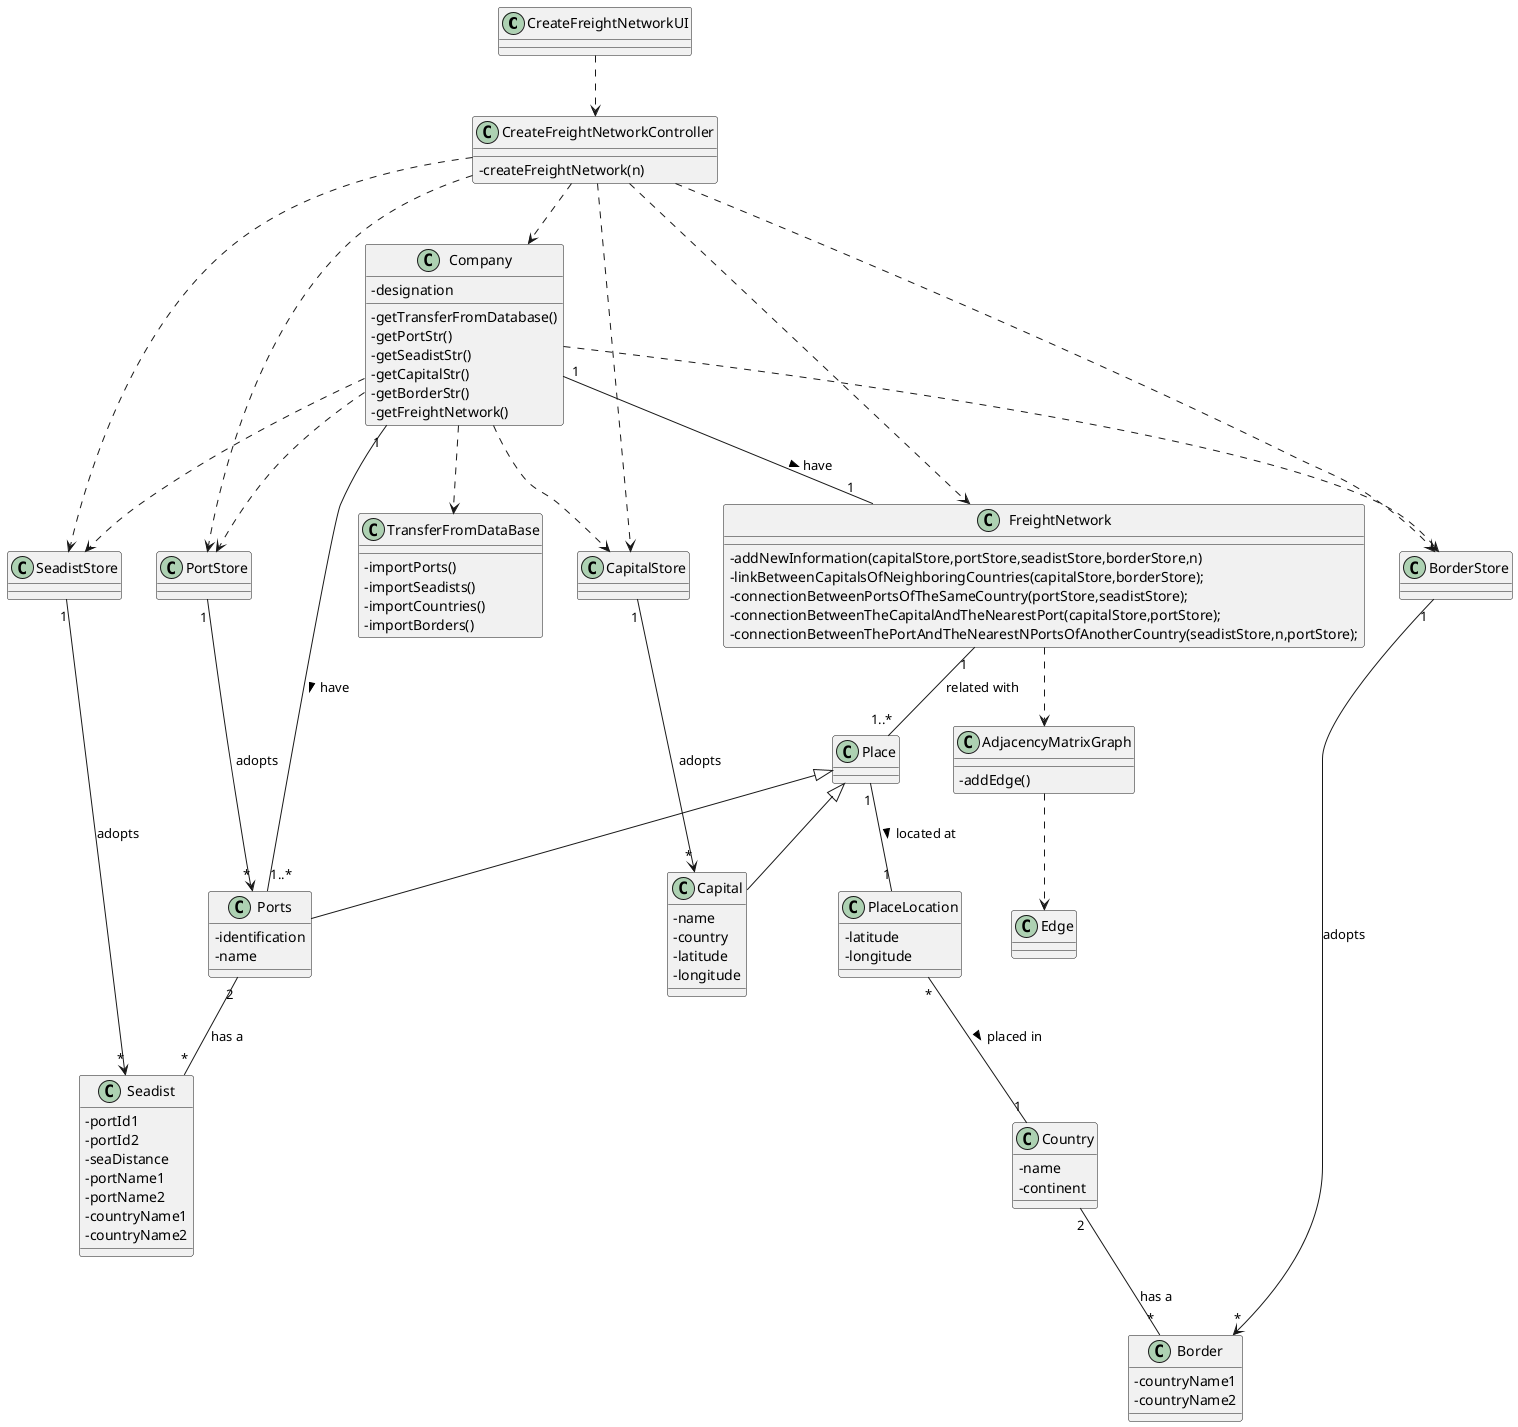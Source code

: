 @startuml
'https://plantuml.com/class-diagram

skinparam classAttributeIconSize 0



class CreateFreightNetworkUI {}

class CreateFreightNetworkController {
-createFreightNetwork(n)
}

class Company {
-designation
-getTransferFromDatabase()
-getPortStr()
-getSeadistStr()
-getCapitalStr()
-getBorderStr()
-getFreightNetwork()
}

class TransferFromDataBase {
-importPorts()
-importSeadists()
-importCountries()
-importBorders()
}

class FreightNetwork {
-addNewInformation(capitalStore,portStore,seadistStore,borderStore,n)
-linkBetweenCapitalsOfNeighboringCountries(capitalStore,borderStore);
-connectionBetweenPortsOfTheSameCountry(portStore,seadistStore);
-connectionBetweenTheCapitalAndTheNearestPort(capitalStore,portStore);
-connectionBetweenThePortAndTheNearestNPortsOfAnotherCountry(seadistStore,n,portStore);
}

class PortStore {

}

class SeadistStore {

}

class CapitalStore {

}

class BorderStore {

}

class Ports {
-identification
-name
}


class Country {
-name
-continent
}

class PlaceLocation {
-latitude
-longitude
}

class Capital{
-name
-country
-latitude
-longitude
}

class Place {

}

class Border {
-countryName1
-countryName2
}

class Seadist {
-portId1
-portId2
-seaDistance
-portName1
-portName2
-countryName1
-countryName2
}

class AdjacencyMatrixGraph {
-addEdge()

}

class Edge {

}

CreateFreightNetworkUI ..> CreateFreightNetworkController

CreateFreightNetworkController ..> Company
CreateFreightNetworkController ..> FreightNetwork

Company "1"--"1" FreightNetwork: have >
Company ..> TransferFromDataBase
FreightNetwork ..> AdjacencyMatrixGraph
AdjacencyMatrixGraph ..> Edge
CreateFreightNetworkController ..> PortStore
CreateFreightNetworkController ..> SeadistStore
CreateFreightNetworkController ..> BorderStore
Company "1"--"1..*" Ports: have >
PortStore "1"--> "*" Ports : adopts
SeadistStore "1"--> "*" Seadist : adopts
BorderStore "1"--> "*" Border : adopts

Ports "2"--"*" Seadist: has a
FreightNetwork "1" -- "1..*" Place : related with
Place <|-- Capital
Place <|-- Ports
Country "2" -- "*" Border : has a
PlaceLocation "*" -- "1" Country : placed in >
Place "1" -- "1" PlaceLocation : located at >
CreateFreightNetworkController ..> CapitalStore
CapitalStore "1"--> "*" Capital : adopts
Company..> PortStore
Company..>CapitalStore
Company..>BorderStore
Company..> SeadistStore
@enduml